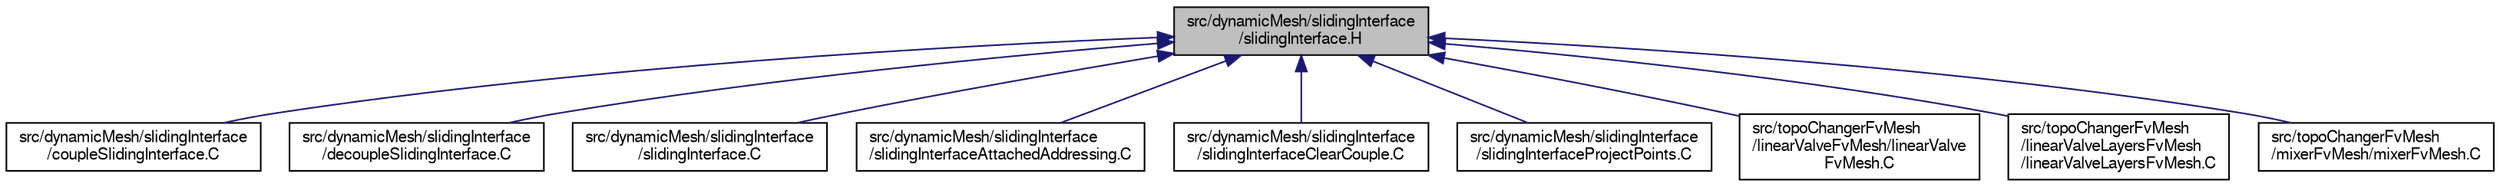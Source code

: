 digraph "src/dynamicMesh/slidingInterface/slidingInterface.H"
{
  bgcolor="transparent";
  edge [fontname="FreeSans",fontsize="10",labelfontname="FreeSans",labelfontsize="10"];
  node [fontname="FreeSans",fontsize="10",shape=record];
  Node181 [label="src/dynamicMesh/slidingInterface\l/slidingInterface.H",height=0.2,width=0.4,color="black", fillcolor="grey75", style="filled", fontcolor="black"];
  Node181 -> Node182 [dir="back",color="midnightblue",fontsize="10",style="solid",fontname="FreeSans"];
  Node182 [label="src/dynamicMesh/slidingInterface\l/coupleSlidingInterface.C",height=0.2,width=0.4,color="black",URL="$a00848.html"];
  Node181 -> Node183 [dir="back",color="midnightblue",fontsize="10",style="solid",fontname="FreeSans"];
  Node183 [label="src/dynamicMesh/slidingInterface\l/decoupleSlidingInterface.C",height=0.2,width=0.4,color="black",URL="$a00851.html"];
  Node181 -> Node184 [dir="back",color="midnightblue",fontsize="10",style="solid",fontname="FreeSans"];
  Node184 [label="src/dynamicMesh/slidingInterface\l/slidingInterface.C",height=0.2,width=0.4,color="black",URL="$a00875.html"];
  Node181 -> Node185 [dir="back",color="midnightblue",fontsize="10",style="solid",fontname="FreeSans"];
  Node185 [label="src/dynamicMesh/slidingInterface\l/slidingInterfaceAttachedAddressing.C",height=0.2,width=0.4,color="black",URL="$a00881.html"];
  Node181 -> Node186 [dir="back",color="midnightblue",fontsize="10",style="solid",fontname="FreeSans"];
  Node186 [label="src/dynamicMesh/slidingInterface\l/slidingInterfaceClearCouple.C",height=0.2,width=0.4,color="black",URL="$a00884.html"];
  Node181 -> Node187 [dir="back",color="midnightblue",fontsize="10",style="solid",fontname="FreeSans"];
  Node187 [label="src/dynamicMesh/slidingInterface\l/slidingInterfaceProjectPoints.C",height=0.2,width=0.4,color="black",URL="$a00887.html"];
  Node181 -> Node188 [dir="back",color="midnightblue",fontsize="10",style="solid",fontname="FreeSans"];
  Node188 [label="src/topoChangerFvMesh\l/linearValveFvMesh/linearValve\lFvMesh.C",height=0.2,width=0.4,color="black",URL="$a16757.html"];
  Node181 -> Node189 [dir="back",color="midnightblue",fontsize="10",style="solid",fontname="FreeSans"];
  Node189 [label="src/topoChangerFvMesh\l/linearValveLayersFvMesh\l/linearValveLayersFvMesh.C",height=0.2,width=0.4,color="black",URL="$a16763.html"];
  Node181 -> Node190 [dir="back",color="midnightblue",fontsize="10",style="solid",fontname="FreeSans"];
  Node190 [label="src/topoChangerFvMesh\l/mixerFvMesh/mixerFvMesh.C",height=0.2,width=0.4,color="black",URL="$a16769.html"];
}

